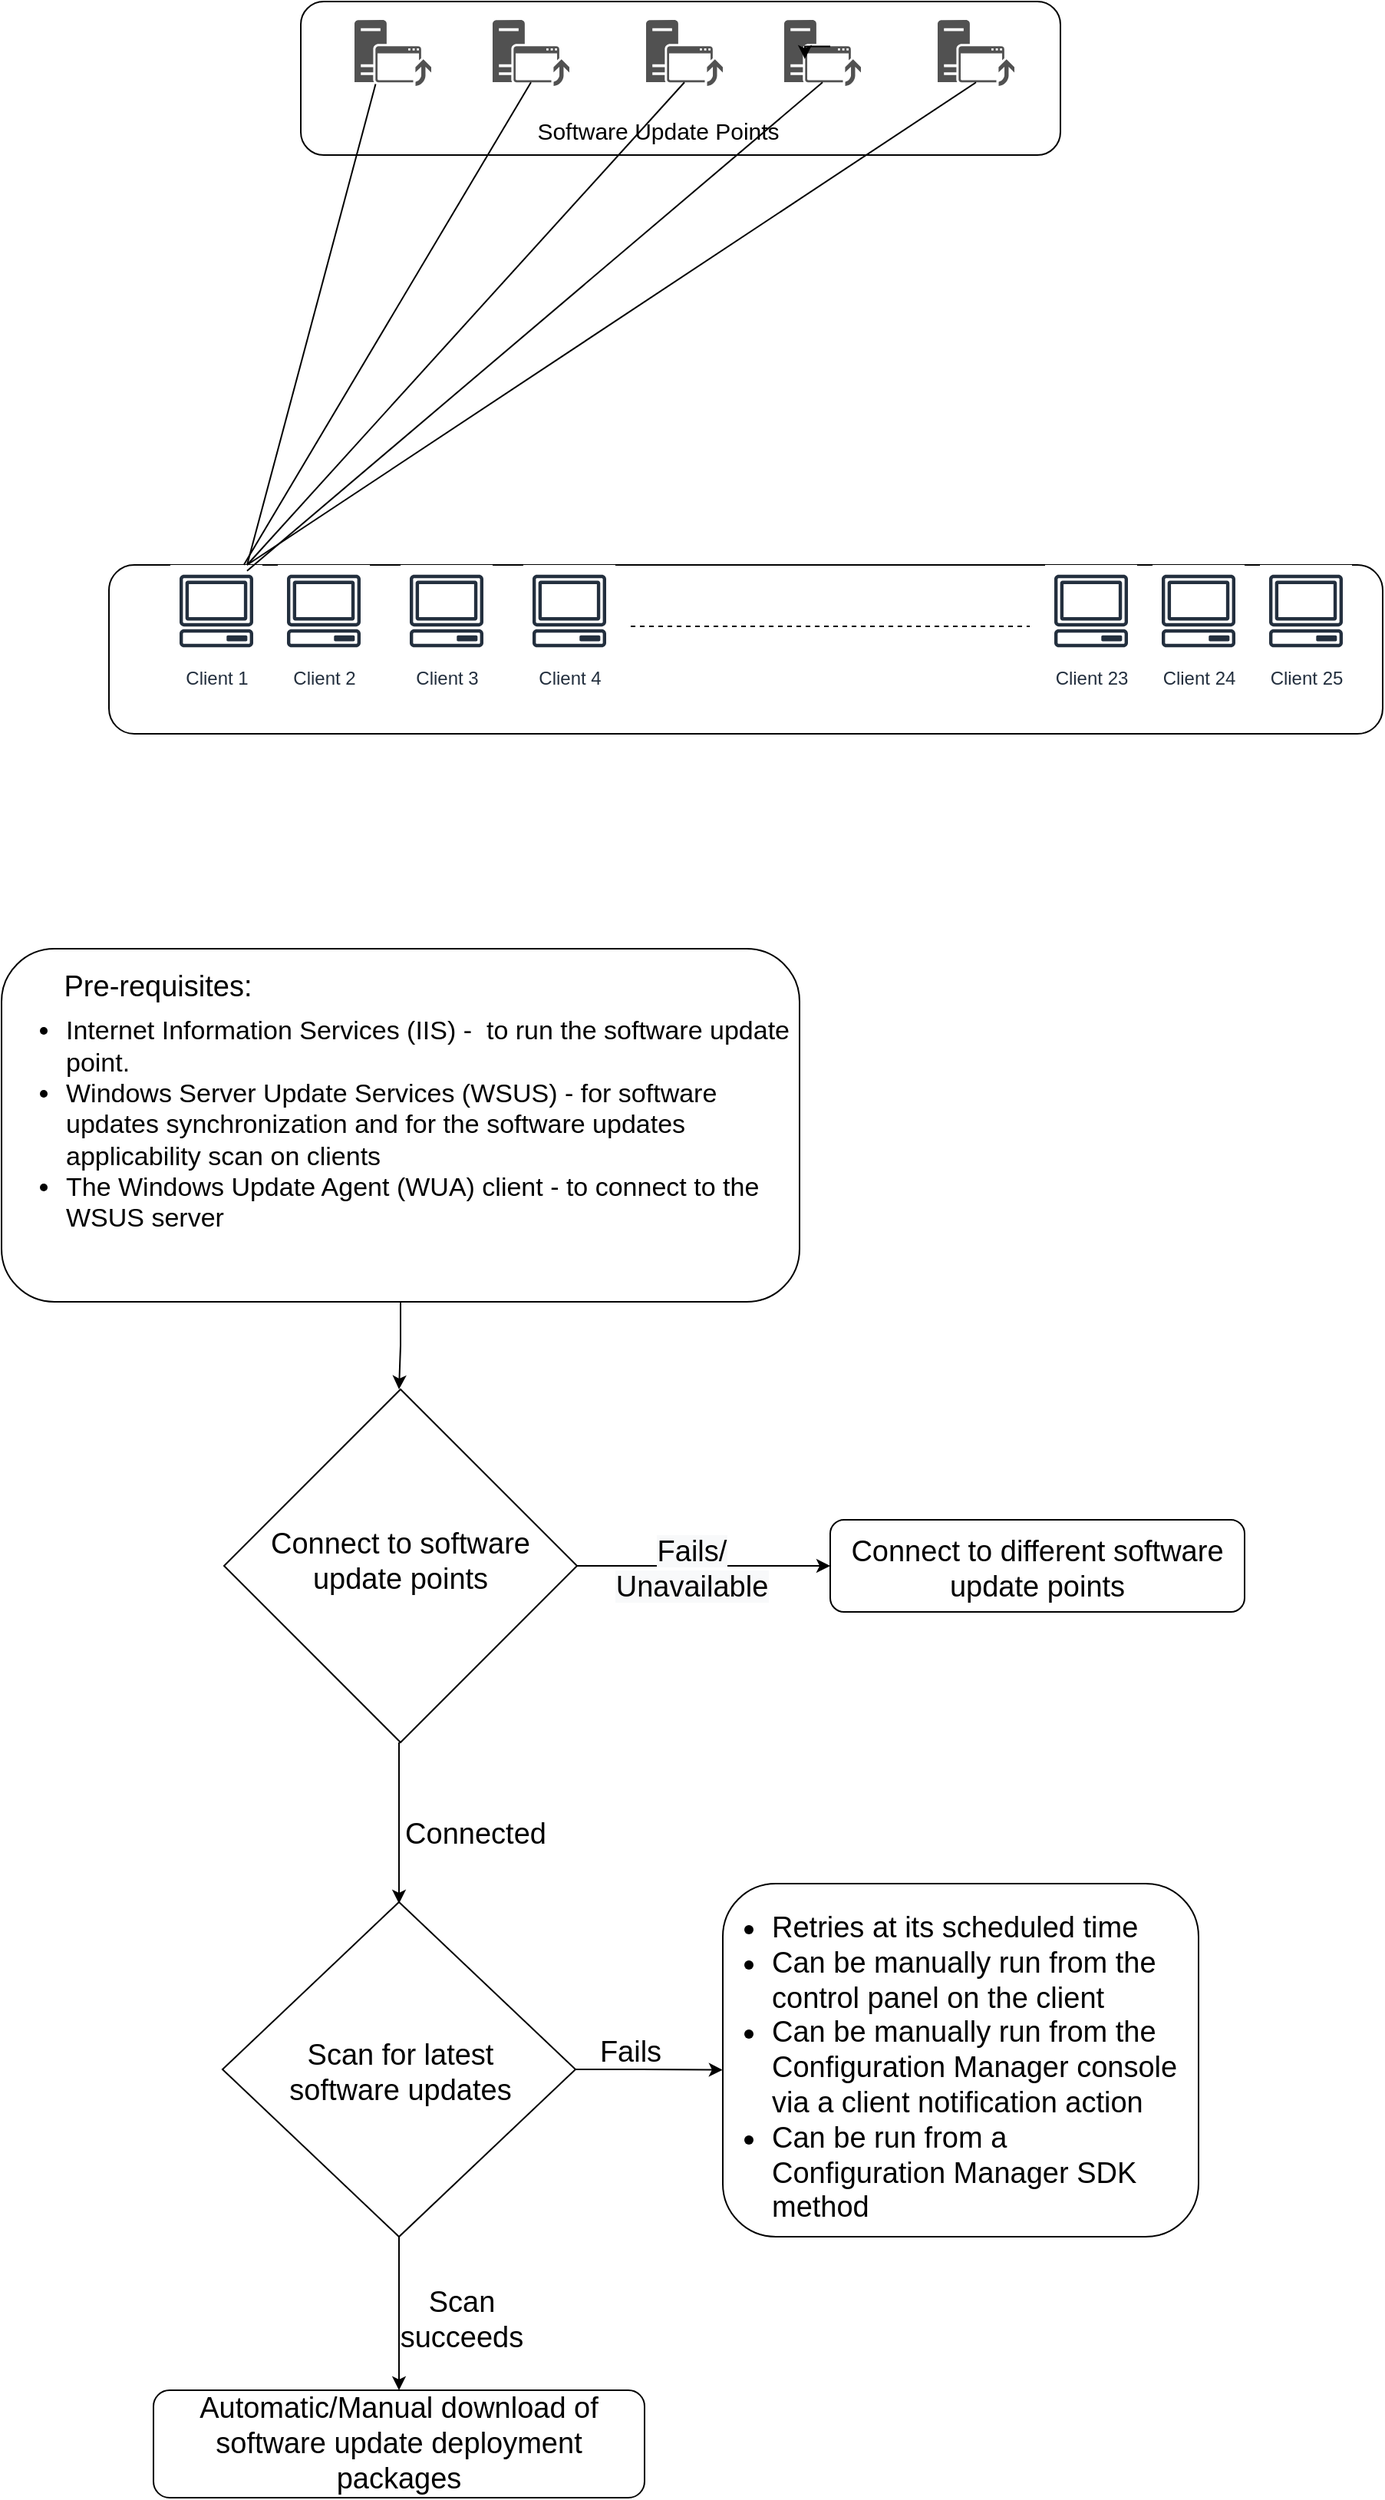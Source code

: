 <mxfile version="14.6.11" type="github">
  <diagram name="Page-1" id="822b0af5-4adb-64df-f703-e8dfc1f81529">
    <mxGraphModel dx="1384" dy="736" grid="1" gridSize="10" guides="1" tooltips="1" connect="1" arrows="1" fold="1" page="1" pageScale="1" pageWidth="1100" pageHeight="850" background="#ffffff" math="0" shadow="0">
      <root>
        <mxCell id="0" />
        <mxCell id="1" parent="0" />
        <mxCell id="jQDINDvvrDZbcHtMQMTa-63" style="edgeStyle=orthogonalEdgeStyle;rounded=0;orthogonalLoop=1;jettySize=auto;html=1;exitX=1;exitY=0.5;exitDx=0;exitDy=0;entryX=0.032;entryY=0.506;entryDx=0;entryDy=0;entryPerimeter=0;fontSize=19;" edge="1" parent="1" source="jQDINDvvrDZbcHtMQMTa-59" target="jQDINDvvrDZbcHtMQMTa-62">
          <mxGeometry relative="1" as="geometry" />
        </mxCell>
        <mxCell id="jQDINDvvrDZbcHtMQMTa-66" style="edgeStyle=orthogonalEdgeStyle;rounded=0;orthogonalLoop=1;jettySize=auto;html=1;exitX=0.5;exitY=1;exitDx=0;exitDy=0;fontSize=19;" edge="1" parent="1" source="jQDINDvvrDZbcHtMQMTa-59" target="jQDINDvvrDZbcHtMQMTa-65">
          <mxGeometry relative="1" as="geometry" />
        </mxCell>
        <mxCell id="jQDINDvvrDZbcHtMQMTa-59" value="" style="rhombus;whiteSpace=wrap;html=1;fontSize=19;" vertex="1" parent="1">
          <mxGeometry x="304" y="1361" width="230" height="218" as="geometry" />
        </mxCell>
        <mxCell id="jQDINDvvrDZbcHtMQMTa-40" style="edgeStyle=orthogonalEdgeStyle;rounded=0;orthogonalLoop=1;jettySize=auto;html=1;exitX=0.5;exitY=1;exitDx=0;exitDy=0;entryX=0.5;entryY=0;entryDx=0;entryDy=0;fontSize=19;" edge="1" parent="1">
          <mxGeometry relative="1" as="geometry">
            <mxPoint x="419" y="1257" as="sourcePoint" />
            <mxPoint x="419" y="1362" as="targetPoint" />
          </mxGeometry>
        </mxCell>
        <mxCell id="jQDINDvvrDZbcHtMQMTa-58" style="edgeStyle=orthogonalEdgeStyle;rounded=0;orthogonalLoop=1;jettySize=auto;html=1;exitX=1;exitY=0.5;exitDx=0;exitDy=0;entryX=0;entryY=0.5;entryDx=0;entryDy=0;fontSize=19;" edge="1" parent="1" source="jQDINDvvrDZbcHtMQMTa-32" target="jQDINDvvrDZbcHtMQMTa-43">
          <mxGeometry relative="1" as="geometry" />
        </mxCell>
        <mxCell id="jQDINDvvrDZbcHtMQMTa-32" value="" style="rhombus;whiteSpace=wrap;html=1;fontSize=19;" vertex="1" parent="1">
          <mxGeometry x="305" y="1027" width="230" height="230" as="geometry" />
        </mxCell>
        <mxCell id="jQDINDvvrDZbcHtMQMTa-16" value="" style="rounded=1;whiteSpace=wrap;html=1;" vertex="1" parent="1">
          <mxGeometry x="230" y="490" width="830" height="110" as="geometry" />
        </mxCell>
        <mxCell id="jQDINDvvrDZbcHtMQMTa-7" value="" style="rounded=1;whiteSpace=wrap;html=1;" vertex="1" parent="1">
          <mxGeometry x="355" y="123" width="495" height="100" as="geometry" />
        </mxCell>
        <mxCell id="jQDINDvvrDZbcHtMQMTa-1" value="" style="pointerEvents=1;shadow=0;dashed=0;html=1;strokeColor=none;labelPosition=center;verticalLabelPosition=bottom;verticalAlign=top;align=center;fillColor=#515151;shape=mxgraph.mscae.system_center.software_update_point" vertex="1" parent="1">
          <mxGeometry x="390" y="135" width="50" height="43" as="geometry" />
        </mxCell>
        <mxCell id="jQDINDvvrDZbcHtMQMTa-2" value="" style="pointerEvents=1;shadow=0;dashed=0;html=1;strokeColor=none;labelPosition=center;verticalLabelPosition=bottom;verticalAlign=top;align=center;fillColor=#515151;shape=mxgraph.mscae.system_center.software_update_point" vertex="1" parent="1">
          <mxGeometry x="580" y="135" width="50" height="43" as="geometry" />
        </mxCell>
        <mxCell id="jQDINDvvrDZbcHtMQMTa-3" value="" style="pointerEvents=1;shadow=0;dashed=0;html=1;strokeColor=none;labelPosition=center;verticalLabelPosition=bottom;verticalAlign=top;align=center;fillColor=#515151;shape=mxgraph.mscae.system_center.software_update_point" vertex="1" parent="1">
          <mxGeometry x="480" y="135" width="50" height="43" as="geometry" />
        </mxCell>
        <mxCell id="jQDINDvvrDZbcHtMQMTa-4" value="" style="pointerEvents=1;shadow=0;dashed=0;html=1;strokeColor=none;labelPosition=center;verticalLabelPosition=bottom;verticalAlign=top;align=center;fillColor=#515151;shape=mxgraph.mscae.system_center.software_update_point" vertex="1" parent="1">
          <mxGeometry x="670" y="135" width="50" height="43" as="geometry" />
        </mxCell>
        <mxCell id="jQDINDvvrDZbcHtMQMTa-5" value="" style="pointerEvents=1;shadow=0;dashed=0;html=1;strokeColor=none;labelPosition=center;verticalLabelPosition=bottom;verticalAlign=top;align=center;fillColor=#515151;shape=mxgraph.mscae.system_center.software_update_point" vertex="1" parent="1">
          <mxGeometry x="770" y="135" width="50" height="43" as="geometry" />
        </mxCell>
        <mxCell id="jQDINDvvrDZbcHtMQMTa-6" style="edgeStyle=orthogonalEdgeStyle;rounded=0;orthogonalLoop=1;jettySize=auto;html=1;exitX=0.6;exitY=0.4;exitDx=0;exitDy=0;exitPerimeter=0;entryX=0.269;entryY=0.592;entryDx=0;entryDy=0;entryPerimeter=0;" edge="1" parent="1" source="jQDINDvvrDZbcHtMQMTa-4" target="jQDINDvvrDZbcHtMQMTa-4">
          <mxGeometry relative="1" as="geometry" />
        </mxCell>
        <mxCell id="jQDINDvvrDZbcHtMQMTa-8" value="&lt;font style=&quot;font-size: 15px&quot;&gt;Software Update Points&lt;/font&gt;" style="text;html=1;strokeColor=none;fillColor=none;align=center;verticalAlign=middle;whiteSpace=wrap;rounded=0;" vertex="1" parent="1">
          <mxGeometry x="483" y="197" width="210" height="20" as="geometry" />
        </mxCell>
        <mxCell id="jQDINDvvrDZbcHtMQMTa-9" value="Client 2" style="outlineConnect=0;fontColor=#232F3E;gradientColor=none;strokeColor=#232F3E;fillColor=#ffffff;dashed=0;verticalLabelPosition=bottom;verticalAlign=top;align=center;html=1;fontSize=12;fontStyle=0;aspect=fixed;shape=mxgraph.aws4.resourceIcon;resIcon=mxgraph.aws4.client;" vertex="1" parent="1">
          <mxGeometry x="340" y="490" width="60" height="60" as="geometry" />
        </mxCell>
        <mxCell id="jQDINDvvrDZbcHtMQMTa-10" value="Client 1" style="outlineConnect=0;fontColor=#232F3E;gradientColor=none;strokeColor=#232F3E;fillColor=#ffffff;dashed=0;verticalLabelPosition=bottom;verticalAlign=top;align=center;html=1;fontSize=12;fontStyle=0;aspect=fixed;shape=mxgraph.aws4.resourceIcon;resIcon=mxgraph.aws4.client;" vertex="1" parent="1">
          <mxGeometry x="270" y="490" width="60" height="60" as="geometry" />
        </mxCell>
        <mxCell id="jQDINDvvrDZbcHtMQMTa-11" value="Client 25" style="outlineConnect=0;fontColor=#232F3E;gradientColor=none;strokeColor=#232F3E;fillColor=#ffffff;dashed=0;verticalLabelPosition=bottom;verticalAlign=top;align=center;html=1;fontSize=12;fontStyle=0;aspect=fixed;shape=mxgraph.aws4.resourceIcon;resIcon=mxgraph.aws4.client;" vertex="1" parent="1">
          <mxGeometry x="980" y="490" width="60" height="60" as="geometry" />
        </mxCell>
        <mxCell id="jQDINDvvrDZbcHtMQMTa-12" value="Client 24" style="outlineConnect=0;fontColor=#232F3E;gradientColor=none;strokeColor=#232F3E;fillColor=#ffffff;dashed=0;verticalLabelPosition=bottom;verticalAlign=top;align=center;html=1;fontSize=12;fontStyle=0;aspect=fixed;shape=mxgraph.aws4.resourceIcon;resIcon=mxgraph.aws4.client;" vertex="1" parent="1">
          <mxGeometry x="910" y="490" width="60" height="60" as="geometry" />
        </mxCell>
        <mxCell id="jQDINDvvrDZbcHtMQMTa-13" value="Client 23" style="outlineConnect=0;fontColor=#232F3E;gradientColor=none;strokeColor=#232F3E;fillColor=#ffffff;dashed=0;verticalLabelPosition=bottom;verticalAlign=top;align=center;html=1;fontSize=12;fontStyle=0;aspect=fixed;shape=mxgraph.aws4.resourceIcon;resIcon=mxgraph.aws4.client;" vertex="1" parent="1">
          <mxGeometry x="840" y="490" width="60" height="60" as="geometry" />
        </mxCell>
        <mxCell id="jQDINDvvrDZbcHtMQMTa-14" value="Client 4" style="outlineConnect=0;fontColor=#232F3E;gradientColor=none;strokeColor=#232F3E;fillColor=#ffffff;dashed=0;verticalLabelPosition=bottom;verticalAlign=top;align=center;html=1;fontSize=12;fontStyle=0;aspect=fixed;shape=mxgraph.aws4.resourceIcon;resIcon=mxgraph.aws4.client;" vertex="1" parent="1">
          <mxGeometry x="500" y="490" width="60" height="60" as="geometry" />
        </mxCell>
        <mxCell id="jQDINDvvrDZbcHtMQMTa-15" value="Client 3" style="outlineConnect=0;fontColor=#232F3E;gradientColor=none;strokeColor=#232F3E;fillColor=#ffffff;dashed=0;verticalLabelPosition=bottom;verticalAlign=top;align=center;html=1;fontSize=12;fontStyle=0;aspect=fixed;shape=mxgraph.aws4.resourceIcon;resIcon=mxgraph.aws4.client;" vertex="1" parent="1">
          <mxGeometry x="420" y="490" width="60" height="60" as="geometry" />
        </mxCell>
        <mxCell id="jQDINDvvrDZbcHtMQMTa-23" value="" style="endArrow=none;dashed=1;html=1;" edge="1" parent="1">
          <mxGeometry width="50" height="50" relative="1" as="geometry">
            <mxPoint x="570" y="530" as="sourcePoint" />
            <mxPoint x="830" y="530" as="targetPoint" />
          </mxGeometry>
        </mxCell>
        <mxCell id="jQDINDvvrDZbcHtMQMTa-25" value="" style="endArrow=none;html=1;entryX=0.275;entryY=0.972;entryDx=0;entryDy=0;entryPerimeter=0;" edge="1" parent="1" target="jQDINDvvrDZbcHtMQMTa-1">
          <mxGeometry width="50" height="50" relative="1" as="geometry">
            <mxPoint x="320" y="490" as="sourcePoint" />
            <mxPoint x="600" y="490" as="targetPoint" />
          </mxGeometry>
        </mxCell>
        <mxCell id="jQDINDvvrDZbcHtMQMTa-26" value="" style="endArrow=none;html=1;entryX=0.5;entryY=0.945;entryDx=0;entryDy=0;entryPerimeter=0;" edge="1" parent="1" source="jQDINDvvrDZbcHtMQMTa-10" target="jQDINDvvrDZbcHtMQMTa-3">
          <mxGeometry width="50" height="50" relative="1" as="geometry">
            <mxPoint x="550" y="540" as="sourcePoint" />
            <mxPoint x="600" y="490" as="targetPoint" />
          </mxGeometry>
        </mxCell>
        <mxCell id="jQDINDvvrDZbcHtMQMTa-27" value="" style="endArrow=none;html=1;entryX=0.5;entryY=0.945;entryDx=0;entryDy=0;entryPerimeter=0;" edge="1" parent="1" target="jQDINDvvrDZbcHtMQMTa-2">
          <mxGeometry width="50" height="50" relative="1" as="geometry">
            <mxPoint x="320" y="490" as="sourcePoint" />
            <mxPoint x="515" y="185.635" as="targetPoint" />
          </mxGeometry>
        </mxCell>
        <mxCell id="jQDINDvvrDZbcHtMQMTa-28" value="" style="endArrow=none;html=1;entryX=0.5;entryY=0.945;entryDx=0;entryDy=0;entryPerimeter=0;exitX=0.833;exitY=0.064;exitDx=0;exitDy=0;exitPerimeter=0;" edge="1" parent="1" source="jQDINDvvrDZbcHtMQMTa-10" target="jQDINDvvrDZbcHtMQMTa-4">
          <mxGeometry width="50" height="50" relative="1" as="geometry">
            <mxPoint x="330" y="494" as="sourcePoint" />
            <mxPoint x="525" y="195.635" as="targetPoint" />
          </mxGeometry>
        </mxCell>
        <mxCell id="jQDINDvvrDZbcHtMQMTa-29" value="" style="endArrow=none;html=1;entryX=0.5;entryY=0.945;entryDx=0;entryDy=0;entryPerimeter=0;" edge="1" parent="1" target="jQDINDvvrDZbcHtMQMTa-5">
          <mxGeometry width="50" height="50" relative="1" as="geometry">
            <mxPoint x="320" y="490" as="sourcePoint" />
            <mxPoint x="535" y="205.635" as="targetPoint" />
          </mxGeometry>
        </mxCell>
        <mxCell id="jQDINDvvrDZbcHtMQMTa-34" value="" style="edgeStyle=orthogonalEdgeStyle;rounded=0;orthogonalLoop=1;jettySize=auto;html=1;fontSize=19;" edge="1" parent="1" source="jQDINDvvrDZbcHtMQMTa-30">
          <mxGeometry relative="1" as="geometry">
            <mxPoint x="419" y="1027" as="targetPoint" />
          </mxGeometry>
        </mxCell>
        <mxCell id="jQDINDvvrDZbcHtMQMTa-30" value="&lt;div style=&quot;font-size: 17px&quot;&gt;&lt;ul&gt;&lt;li&gt;Internet Information Services (IIS) -&amp;nbsp; to run the software update point.&lt;/li&gt;&lt;li&gt;Windows Server Update Services (WSUS) - for software updates synchronization and for the software updates applicability scan on clients&lt;/li&gt;&lt;li&gt;The Windows Update Agent (WUA) client - to connect to the WSUS server&lt;/li&gt;&lt;/ul&gt;&lt;/div&gt;" style="rounded=1;whiteSpace=wrap;html=1;align=left;" vertex="1" parent="1">
          <mxGeometry x="160" y="740" width="520" height="230" as="geometry" />
        </mxCell>
        <mxCell id="jQDINDvvrDZbcHtMQMTa-31" value="Connect to software update points" style="text;html=1;strokeColor=none;fillColor=none;align=center;verticalAlign=middle;whiteSpace=wrap;rounded=0;fontSize=19;" vertex="1" parent="1">
          <mxGeometry x="325" y="1130" width="190" height="17" as="geometry" />
        </mxCell>
        <mxCell id="jQDINDvvrDZbcHtMQMTa-33" value="Pre-requisites:" style="text;html=1;strokeColor=none;fillColor=none;align=center;verticalAlign=middle;whiteSpace=wrap;rounded=0;fontSize=19;" vertex="1" parent="1">
          <mxGeometry x="169" y="755" width="186" height="20" as="geometry" />
        </mxCell>
        <mxCell id="jQDINDvvrDZbcHtMQMTa-37" value="Scan for latest software updates" style="text;html=1;strokeColor=none;fillColor=none;align=center;verticalAlign=middle;whiteSpace=wrap;rounded=0;fontSize=19;" vertex="1" parent="1">
          <mxGeometry x="320" y="1462" width="200" height="20" as="geometry" />
        </mxCell>
        <mxCell id="jQDINDvvrDZbcHtMQMTa-42" value="Connected" style="text;html=1;strokeColor=none;fillColor=none;align=center;verticalAlign=middle;whiteSpace=wrap;rounded=0;fontSize=19;" vertex="1" parent="1">
          <mxGeometry x="449" y="1307" width="40" height="20" as="geometry" />
        </mxCell>
        <mxCell id="jQDINDvvrDZbcHtMQMTa-43" value="" style="rounded=1;whiteSpace=wrap;html=1;fontSize=19;" vertex="1" parent="1">
          <mxGeometry x="700" y="1112" width="270" height="60" as="geometry" />
        </mxCell>
        <mxCell id="jQDINDvvrDZbcHtMQMTa-44" value="Connect to different software update points" style="text;html=1;strokeColor=none;fillColor=none;align=center;verticalAlign=middle;whiteSpace=wrap;rounded=0;fontSize=19;" vertex="1" parent="1">
          <mxGeometry x="710" y="1134" width="250" height="20" as="geometry" />
        </mxCell>
        <mxCell id="jQDINDvvrDZbcHtMQMTa-55" value="&lt;span style=&quot;color: rgb(0, 0, 0); font-family: helvetica; font-size: 19px; font-style: normal; font-weight: 400; letter-spacing: normal; text-indent: 0px; text-transform: none; word-spacing: 0px; background-color: rgb(248, 249, 250); display: inline; float: none;&quot;&gt;Fails/&lt;/span&gt;&lt;br style=&quot;color: rgb(0, 0, 0); font-family: helvetica; font-size: 19px; font-style: normal; font-weight: 400; letter-spacing: normal; text-indent: 0px; text-transform: none; word-spacing: 0px; background-color: rgb(248, 249, 250);&quot;&gt;&lt;span style=&quot;color: rgb(0, 0, 0); font-family: helvetica; font-size: 19px; font-style: normal; font-weight: 400; letter-spacing: normal; text-indent: 0px; text-transform: none; word-spacing: 0px; background-color: rgb(248, 249, 250); display: inline; float: none;&quot;&gt;Unavailable&lt;/span&gt;" style="text;whiteSpace=wrap;html=1;fontSize=19;align=center;" vertex="1" parent="1">
          <mxGeometry x="550" y="1115" width="120" height="60" as="geometry" />
        </mxCell>
        <mxCell id="jQDINDvvrDZbcHtMQMTa-60" value="" style="rounded=1;whiteSpace=wrap;html=1;fontSize=19;align=center;" vertex="1" parent="1">
          <mxGeometry x="630" y="1349" width="310" height="230" as="geometry" />
        </mxCell>
        <mxCell id="jQDINDvvrDZbcHtMQMTa-61" value="Fails" style="text;html=1;strokeColor=none;fillColor=none;align=center;verticalAlign=middle;whiteSpace=wrap;rounded=0;fontSize=19;" vertex="1" parent="1">
          <mxGeometry x="550" y="1449" width="40" height="20" as="geometry" />
        </mxCell>
        <mxCell id="jQDINDvvrDZbcHtMQMTa-62" value="&lt;div&gt;&lt;ul&gt;&lt;li&gt;Retries at its scheduled time&lt;/li&gt;&lt;li&gt;Can be manually run from the control panel on the client&lt;/li&gt;&lt;li&gt;Can be manually run from the Configuration Manager console via a client notification action&lt;/li&gt;&lt;li&gt;Can be run from a Configuration Manager SDK method&lt;/li&gt;&lt;/ul&gt;&lt;/div&gt;" style="text;html=1;strokeColor=none;fillColor=none;align=left;verticalAlign=middle;whiteSpace=wrap;rounded=0;fontSize=19;" vertex="1" parent="1">
          <mxGeometry x="620" y="1359" width="310" height="220" as="geometry" />
        </mxCell>
        <mxCell id="jQDINDvvrDZbcHtMQMTa-65" value="Automatic/Manual download of software update deployment packages" style="rounded=1;whiteSpace=wrap;html=1;fontSize=19;align=center;" vertex="1" parent="1">
          <mxGeometry x="259" y="1679" width="320" height="70" as="geometry" />
        </mxCell>
        <mxCell id="jQDINDvvrDZbcHtMQMTa-68" value="Scan&lt;br&gt;succeeds" style="text;html=1;strokeColor=none;fillColor=none;align=center;verticalAlign=middle;whiteSpace=wrap;rounded=0;fontSize=19;" vertex="1" parent="1">
          <mxGeometry x="440" y="1623" width="40" height="20" as="geometry" />
        </mxCell>
      </root>
    </mxGraphModel>
  </diagram>
</mxfile>
